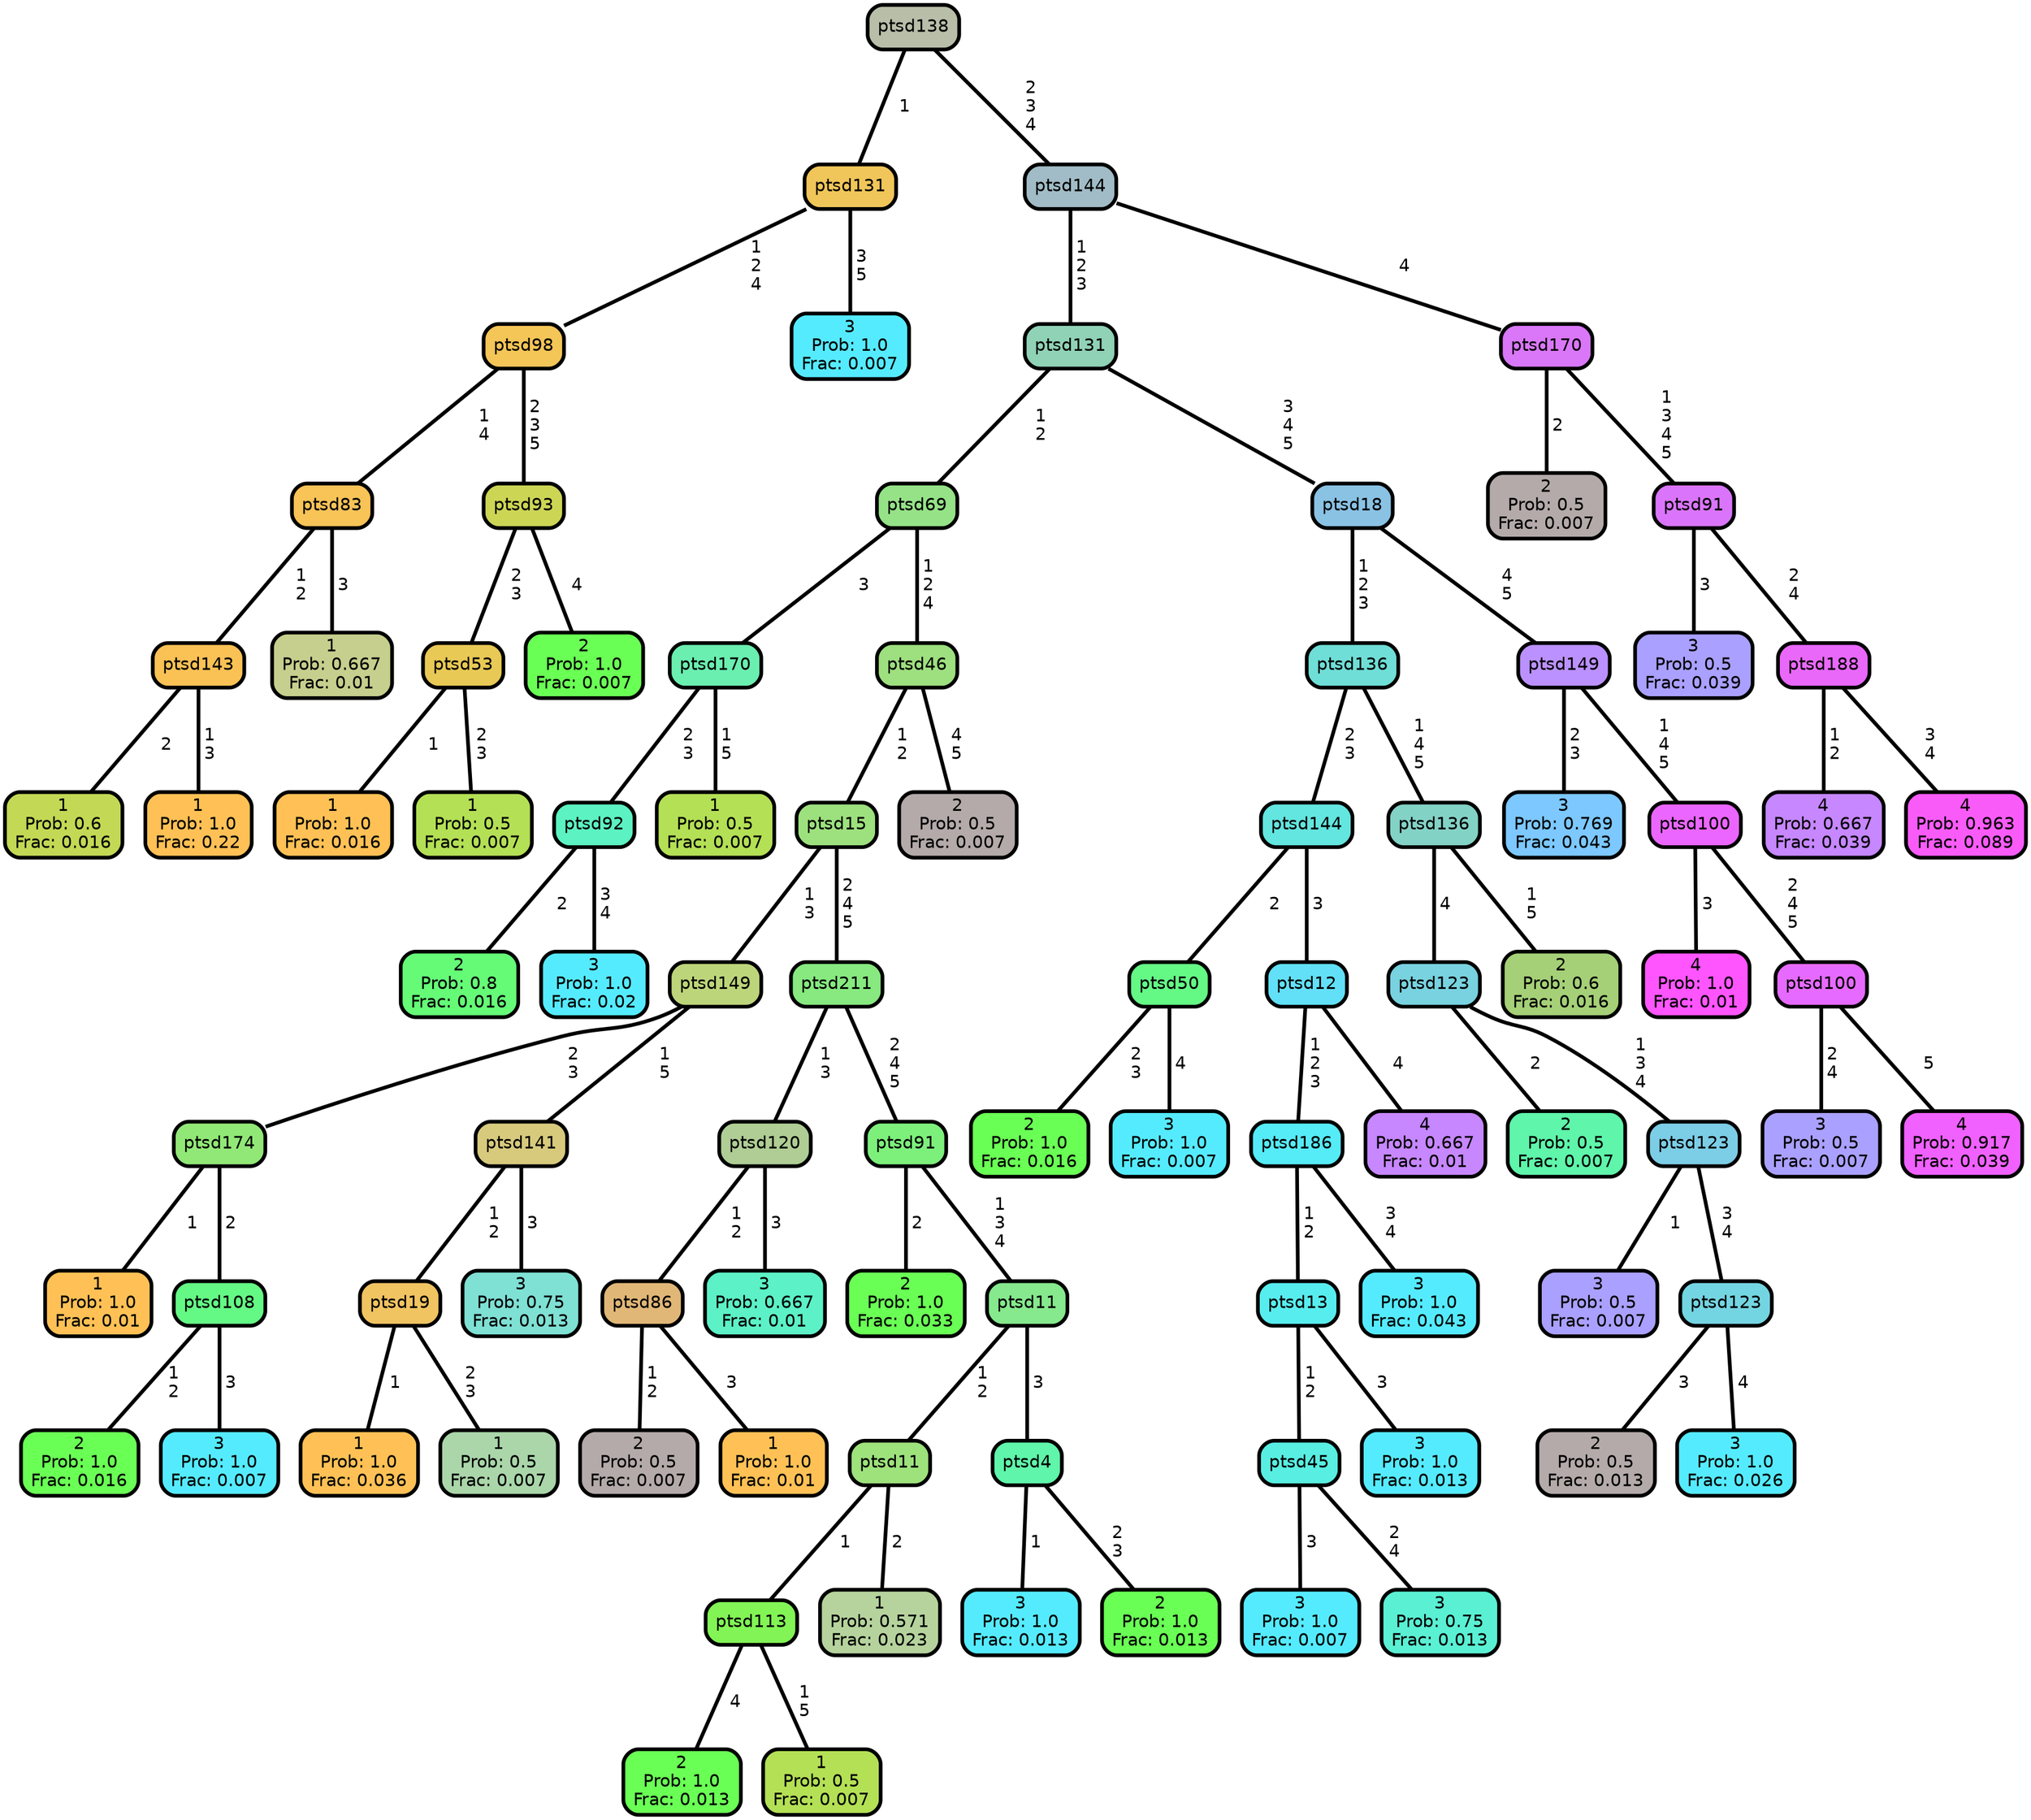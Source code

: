 graph Tree {
node [shape=box, style="filled, rounded",color="black",penwidth="3",fontcolor="black",                 fontname=helvetica] ;
graph [ranksep="0 equally", splines=straight,                 bgcolor=transparent, dpi=60] ;
edge [fontname=helvetica, color=black] ;
0 [label="1
Prob: 0.6
Frac: 0.016", fillcolor="#c3d955"] ;
1 [label="ptsd143",href=".//ptsd143.svg", fillcolor="#fac255"] ;
2 [label="1
Prob: 1.0
Frac: 0.22", fillcolor="#ffc155"] ;
3 [label="ptsd83",href=".//ptsd83.svg", fillcolor="#f8c357"] ;
4 [label="1
Prob: 0.667
Frac: 0.01", fillcolor="#c6cf8d"] ;
5 [label="ptsd98",href=".//ptsd98.svg", fillcolor="#f4c557"] ;
6 [label="1
Prob: 1.0
Frac: 0.016", fillcolor="#ffc155"] ;
7 [label="ptsd53",href=".//ptsd53.svg", fillcolor="#e9c955"] ;
8 [label="1
Prob: 0.5
Frac: 0.007", fillcolor="#b4e055"] ;
9 [label="ptsd93",href=".//ptsd93.svg", fillcolor="#cdd555"] ;
10 [label="2
Prob: 1.0
Frac: 0.007", fillcolor="#6aff55"] ;
11 [label="ptsd131",href=".//ptsd131.svg", fillcolor="#f0c65a"] ;
12 [label="3
Prob: 1.0
Frac: 0.007", fillcolor="#55ebff"] ;
13 [label="ptsd138",href=".//ptsd138.svg", fillcolor="#b8bea8"] ;
14 [label="2
Prob: 0.8
Frac: 0.016", fillcolor="#65fb77"] ;
15 [label="ptsd92",href=".//ptsd92.svg", fillcolor="#5cf2c1"] ;
16 [label="3
Prob: 1.0
Frac: 0.02", fillcolor="#55ebff"] ;
17 [label="ptsd170",href=".//ptsd170.svg", fillcolor="#6aefb0"] ;
18 [label="1
Prob: 0.5
Frac: 0.007", fillcolor="#b4e055"] ;
19 [label="ptsd69",href=".//ptsd69.svg", fillcolor="#95e287"] ;
20 [label="1
Prob: 1.0
Frac: 0.01", fillcolor="#ffc155"] ;
21 [label="ptsd174",href=".//ptsd174.svg", fillcolor="#92e877"] ;
22 [label="2
Prob: 1.0
Frac: 0.016", fillcolor="#6aff55"] ;
23 [label="ptsd108",href=".//ptsd108.svg", fillcolor="#64f985"] ;
24 [label="3
Prob: 1.0
Frac: 0.007", fillcolor="#55ebff"] ;
25 [label="ptsd149",href=".//ptsd149.svg", fillcolor="#bdd57a"] ;
26 [label="1
Prob: 1.0
Frac: 0.036", fillcolor="#ffc155"] ;
27 [label="ptsd19",href=".//ptsd19.svg", fillcolor="#f1c462"] ;
28 [label="1
Prob: 0.5
Frac: 0.007", fillcolor="#aad6aa"] ;
29 [label="ptsd141",href=".//ptsd141.svg", fillcolor="#d7ca7d"] ;
30 [label="3
Prob: 0.75
Frac: 0.013", fillcolor="#7fe0d4"] ;
31 [label="ptsd15",href=".//ptsd15.svg", fillcolor="#9de17e"] ;
32 [label="2
Prob: 0.5
Frac: 0.007", fillcolor="#b4aaaa"] ;
33 [label="ptsd86",href=".//ptsd86.svg", fillcolor="#e1b777"] ;
34 [label="1
Prob: 1.0
Frac: 0.01", fillcolor="#ffc155"] ;
35 [label="ptsd120",href=".//ptsd120.svg", fillcolor="#afcd94"] ;
36 [label="3
Prob: 0.667
Frac: 0.01", fillcolor="#5cf1c6"] ;
37 [label="ptsd211",href=".//ptsd211.svg", fillcolor="#87e980"] ;
38 [label="2
Prob: 1.0
Frac: 0.033", fillcolor="#6aff55"] ;
39 [label="ptsd91",href=".//ptsd91.svg", fillcolor="#7df07b"] ;
40 [label="2
Prob: 1.0
Frac: 0.013", fillcolor="#6aff55"] ;
41 [label="ptsd113",href=".//ptsd113.svg", fillcolor="#82f455"] ;
42 [label="1
Prob: 0.5
Frac: 0.007", fillcolor="#b4e055"] ;
43 [label="ptsd11",href=".//ptsd11.svg", fillcolor="#9ee27c"] ;
44 [label="1
Prob: 0.571
Frac: 0.023", fillcolor="#b6d39d"] ;
45 [label="ptsd11",href=".//ptsd11.svg", fillcolor="#86e98d"] ;
46 [label="3
Prob: 1.0
Frac: 0.013", fillcolor="#55ebff"] ;
47 [label="ptsd4",href=".//ptsd4.svg", fillcolor="#5ff5aa"] ;
48 [label="2
Prob: 1.0
Frac: 0.013", fillcolor="#6aff55"] ;
49 [label="ptsd46",href=".//ptsd46.svg", fillcolor="#9edf7f"] ;
50 [label="2
Prob: 0.5
Frac: 0.007", fillcolor="#b4aaaa"] ;
51 [label="ptsd131",href=".//ptsd131.svg", fillcolor="#90d2b6"] ;
52 [label="2
Prob: 1.0
Frac: 0.016", fillcolor="#6aff55"] ;
53 [label="ptsd50",href=".//ptsd50.svg", fillcolor="#64f985"] ;
54 [label="3
Prob: 1.0
Frac: 0.007", fillcolor="#55ebff"] ;
55 [label="ptsd144",href=".//ptsd144.svg", fillcolor="#63e5e0"] ;
56 [label="3
Prob: 1.0
Frac: 0.007", fillcolor="#55ebff"] ;
57 [label="ptsd45",href=".//ptsd45.svg", fillcolor="#58eee2"] ;
58 [label="3
Prob: 0.75
Frac: 0.013", fillcolor="#5af0d4"] ;
59 [label="ptsd13",href=".//ptsd13.svg", fillcolor="#57edee"] ;
60 [label="3
Prob: 1.0
Frac: 0.013", fillcolor="#55ebff"] ;
61 [label="ptsd186",href=".//ptsd186.svg", fillcolor="#55ebf7"] ;
62 [label="3
Prob: 1.0
Frac: 0.043", fillcolor="#55ebff"] ;
63 [label="ptsd12",href=".//ptsd12.svg", fillcolor="#62e0f8"] ;
64 [label="4
Prob: 0.667
Frac: 0.01", fillcolor="#c687ff"] ;
65 [label="ptsd136",href=".//ptsd136.svg", fillcolor="#6fded6"] ;
66 [label="2
Prob: 0.5
Frac: 0.007", fillcolor="#5ff5aa"] ;
67 [label="ptsd123",href=".//ptsd123.svg", fillcolor="#78d2df"] ;
68 [label="3
Prob: 0.5
Frac: 0.007", fillcolor="#aaa0ff"] ;
69 [label="ptsd123",href=".//ptsd123.svg", fillcolor="#7ccde6"] ;
70 [label="2
Prob: 0.5
Frac: 0.013", fillcolor="#b4aaaa"] ;
71 [label="ptsd123",href=".//ptsd123.svg", fillcolor="#74d5e2"] ;
72 [label="3
Prob: 1.0
Frac: 0.026", fillcolor="#55ebff"] ;
73 [label="ptsd136",href=".//ptsd136.svg", fillcolor="#83d2c6"] ;
74 [label="2
Prob: 0.6
Frac: 0.016", fillcolor="#a5d077"] ;
75 [label="ptsd18",href=".//ptsd18.svg", fillcolor="#8ac2e4"] ;
76 [label="3
Prob: 0.769
Frac: 0.043", fillcolor="#7cc8ff"] ;
77 [label="ptsd149",href=".//ptsd149.svg", fillcolor="#bb91ff"] ;
78 [label="4
Prob: 1.0
Frac: 0.01", fillcolor="#ff55ff"] ;
79 [label="ptsd100",href=".//ptsd100.svg", fillcolor="#eb66ff"] ;
80 [label="3
Prob: 0.5
Frac: 0.007", fillcolor="#aaa0ff"] ;
81 [label="ptsd100",href=".//ptsd100.svg", fillcolor="#e66aff"] ;
82 [label="4
Prob: 0.917
Frac: 0.039", fillcolor="#f061ff"] ;
83 [label="ptsd144",href=".//ptsd144.svg", fillcolor="#a1bcc6"] ;
84 [label="2
Prob: 0.5
Frac: 0.007", fillcolor="#b4aaaa"] ;
85 [label="ptsd170",href=".//ptsd170.svg", fillcolor="#d977f8"] ;
86 [label="3
Prob: 0.5
Frac: 0.039", fillcolor="#aaa0ff"] ;
87 [label="ptsd91",href=".//ptsd91.svg", fillcolor="#da75fb"] ;
88 [label="4
Prob: 0.667
Frac: 0.039", fillcolor="#c687ff"] ;
89 [label="ptsd188",href=".//ptsd188.svg", fillcolor="#e968fa"] ;
90 [label="4
Prob: 0.963
Frac: 0.089", fillcolor="#f95bf8"] ;
1 -- 0 [label=" 2",penwidth=3] ;
1 -- 2 [label=" 1\n 3",penwidth=3] ;
3 -- 1 [label=" 1\n 2",penwidth=3] ;
3 -- 4 [label=" 3",penwidth=3] ;
5 -- 3 [label=" 1\n 4",penwidth=3] ;
5 -- 9 [label=" 2\n 3\n 5",penwidth=3] ;
7 -- 6 [label=" 1",penwidth=3] ;
7 -- 8 [label=" 2\n 3",penwidth=3] ;
9 -- 7 [label=" 2\n 3",penwidth=3] ;
9 -- 10 [label=" 4",penwidth=3] ;
11 -- 5 [label=" 1\n 2\n 4",penwidth=3] ;
11 -- 12 [label=" 3\n 5",penwidth=3] ;
13 -- 11 [label=" 1",penwidth=3] ;
13 -- 83 [label=" 2\n 3\n 4",penwidth=3] ;
15 -- 14 [label=" 2",penwidth=3] ;
15 -- 16 [label=" 3\n 4",penwidth=3] ;
17 -- 15 [label=" 2\n 3",penwidth=3] ;
17 -- 18 [label=" 1\n 5",penwidth=3] ;
19 -- 17 [label=" 3",penwidth=3] ;
19 -- 49 [label=" 1\n 2\n 4",penwidth=3] ;
21 -- 20 [label=" 1",penwidth=3] ;
21 -- 23 [label=" 2",penwidth=3] ;
23 -- 22 [label=" 1\n 2",penwidth=3] ;
23 -- 24 [label=" 3",penwidth=3] ;
25 -- 21 [label=" 2\n 3",penwidth=3] ;
25 -- 29 [label=" 1\n 5",penwidth=3] ;
27 -- 26 [label=" 1",penwidth=3] ;
27 -- 28 [label=" 2\n 3",penwidth=3] ;
29 -- 27 [label=" 1\n 2",penwidth=3] ;
29 -- 30 [label=" 3",penwidth=3] ;
31 -- 25 [label=" 1\n 3",penwidth=3] ;
31 -- 37 [label=" 2\n 4\n 5",penwidth=3] ;
33 -- 32 [label=" 1\n 2",penwidth=3] ;
33 -- 34 [label=" 3",penwidth=3] ;
35 -- 33 [label=" 1\n 2",penwidth=3] ;
35 -- 36 [label=" 3",penwidth=3] ;
37 -- 35 [label=" 1\n 3",penwidth=3] ;
37 -- 39 [label=" 2\n 4\n 5",penwidth=3] ;
39 -- 38 [label=" 2",penwidth=3] ;
39 -- 45 [label=" 1\n 3\n 4",penwidth=3] ;
41 -- 40 [label=" 4",penwidth=3] ;
41 -- 42 [label=" 1\n 5",penwidth=3] ;
43 -- 41 [label=" 1",penwidth=3] ;
43 -- 44 [label=" 2",penwidth=3] ;
45 -- 43 [label=" 1\n 2",penwidth=3] ;
45 -- 47 [label=" 3",penwidth=3] ;
47 -- 46 [label=" 1",penwidth=3] ;
47 -- 48 [label=" 2\n 3",penwidth=3] ;
49 -- 31 [label=" 1\n 2",penwidth=3] ;
49 -- 50 [label=" 4\n 5",penwidth=3] ;
51 -- 19 [label=" 1\n 2",penwidth=3] ;
51 -- 75 [label=" 3\n 4\n 5",penwidth=3] ;
53 -- 52 [label=" 2\n 3",penwidth=3] ;
53 -- 54 [label=" 4",penwidth=3] ;
55 -- 53 [label=" 2",penwidth=3] ;
55 -- 63 [label=" 3",penwidth=3] ;
57 -- 56 [label=" 3",penwidth=3] ;
57 -- 58 [label=" 2\n 4",penwidth=3] ;
59 -- 57 [label=" 1\n 2",penwidth=3] ;
59 -- 60 [label=" 3",penwidth=3] ;
61 -- 59 [label=" 1\n 2",penwidth=3] ;
61 -- 62 [label=" 3\n 4",penwidth=3] ;
63 -- 61 [label=" 1\n 2\n 3",penwidth=3] ;
63 -- 64 [label=" 4",penwidth=3] ;
65 -- 55 [label=" 2\n 3",penwidth=3] ;
65 -- 73 [label=" 1\n 4\n 5",penwidth=3] ;
67 -- 66 [label=" 2",penwidth=3] ;
67 -- 69 [label=" 1\n 3\n 4",penwidth=3] ;
69 -- 68 [label=" 1",penwidth=3] ;
69 -- 71 [label=" 3\n 4",penwidth=3] ;
71 -- 70 [label=" 3",penwidth=3] ;
71 -- 72 [label=" 4",penwidth=3] ;
73 -- 67 [label=" 4",penwidth=3] ;
73 -- 74 [label=" 1\n 5",penwidth=3] ;
75 -- 65 [label=" 1\n 2\n 3",penwidth=3] ;
75 -- 77 [label=" 4\n 5",penwidth=3] ;
77 -- 76 [label=" 2\n 3",penwidth=3] ;
77 -- 79 [label=" 1\n 4\n 5",penwidth=3] ;
79 -- 78 [label=" 3",penwidth=3] ;
79 -- 81 [label=" 2\n 4\n 5",penwidth=3] ;
81 -- 80 [label=" 2\n 4",penwidth=3] ;
81 -- 82 [label=" 5",penwidth=3] ;
83 -- 51 [label=" 1\n 2\n 3",penwidth=3] ;
83 -- 85 [label=" 4",penwidth=3] ;
85 -- 84 [label=" 2",penwidth=3] ;
85 -- 87 [label=" 1\n 3\n 4\n 5",penwidth=3] ;
87 -- 86 [label=" 3",penwidth=3] ;
87 -- 89 [label=" 2\n 4",penwidth=3] ;
89 -- 88 [label=" 1\n 2",penwidth=3] ;
89 -- 90 [label=" 3\n 4",penwidth=3] ;
{rank = same;}}